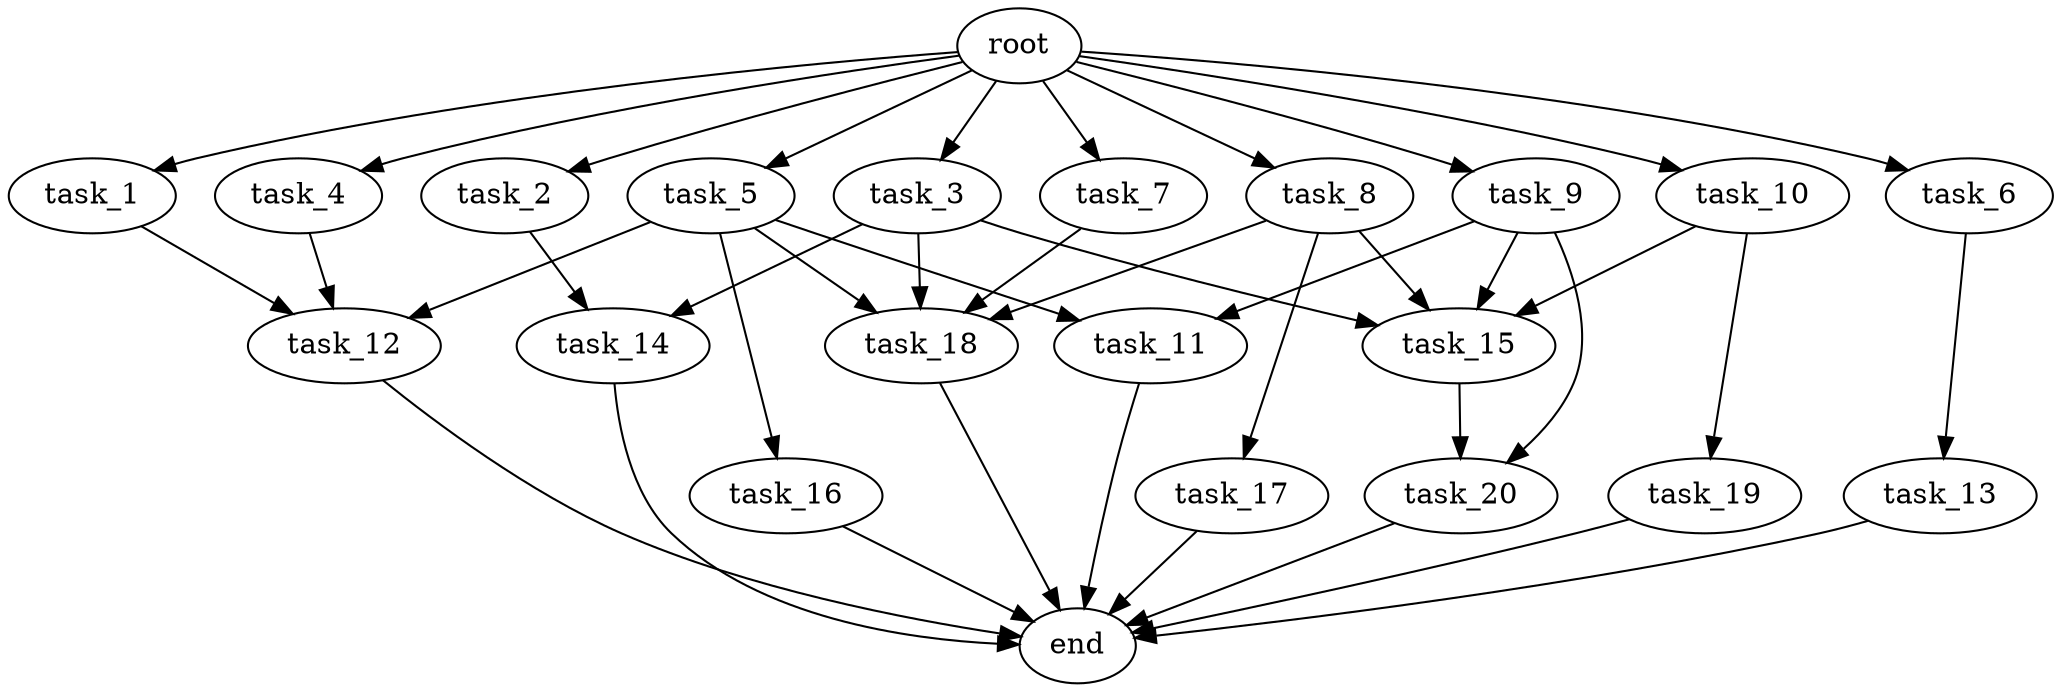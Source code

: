 digraph G {
  root [size="0.000000e+00"];
  task_1 [size="4.735715e+10"];
  task_2 [size="8.493560e+10"];
  task_3 [size="3.008063e+10"];
  task_4 [size="7.076060e+10"];
  task_5 [size="8.057956e+10"];
  task_6 [size="9.147497e+10"];
  task_7 [size="5.624297e+10"];
  task_8 [size="9.677894e+10"];
  task_9 [size="5.573310e+10"];
  task_10 [size="1.341793e+10"];
  task_11 [size="2.429342e+10"];
  task_12 [size="2.034164e+10"];
  task_13 [size="6.467412e+10"];
  task_14 [size="9.222339e+10"];
  task_15 [size="8.471487e+10"];
  task_16 [size="9.255475e+09"];
  task_17 [size="7.246123e+10"];
  task_18 [size="1.905626e+10"];
  task_19 [size="2.685347e+10"];
  task_20 [size="6.737046e+10"];
  end [size="0.000000e+00"];

  root -> task_1 [size="1.000000e-12"];
  root -> task_2 [size="1.000000e-12"];
  root -> task_3 [size="1.000000e-12"];
  root -> task_4 [size="1.000000e-12"];
  root -> task_5 [size="1.000000e-12"];
  root -> task_6 [size="1.000000e-12"];
  root -> task_7 [size="1.000000e-12"];
  root -> task_8 [size="1.000000e-12"];
  root -> task_9 [size="1.000000e-12"];
  root -> task_10 [size="1.000000e-12"];
  task_1 -> task_12 [size="6.780547e+07"];
  task_2 -> task_14 [size="4.611169e+08"];
  task_3 -> task_14 [size="4.611169e+08"];
  task_3 -> task_15 [size="2.117872e+08"];
  task_3 -> task_18 [size="4.764064e+07"];
  task_4 -> task_12 [size="6.780547e+07"];
  task_5 -> task_11 [size="1.214671e+08"];
  task_5 -> task_12 [size="6.780547e+07"];
  task_5 -> task_16 [size="9.255475e+07"];
  task_5 -> task_18 [size="4.764064e+07"];
  task_6 -> task_13 [size="6.467412e+08"];
  task_7 -> task_18 [size="4.764064e+07"];
  task_8 -> task_15 [size="2.117872e+08"];
  task_8 -> task_17 [size="7.246123e+08"];
  task_8 -> task_18 [size="4.764064e+07"];
  task_9 -> task_11 [size="1.214671e+08"];
  task_9 -> task_15 [size="2.117872e+08"];
  task_9 -> task_20 [size="3.368523e+08"];
  task_10 -> task_15 [size="2.117872e+08"];
  task_10 -> task_19 [size="2.685347e+08"];
  task_11 -> end [size="1.000000e-12"];
  task_12 -> end [size="1.000000e-12"];
  task_13 -> end [size="1.000000e-12"];
  task_14 -> end [size="1.000000e-12"];
  task_15 -> task_20 [size="3.368523e+08"];
  task_16 -> end [size="1.000000e-12"];
  task_17 -> end [size="1.000000e-12"];
  task_18 -> end [size="1.000000e-12"];
  task_19 -> end [size="1.000000e-12"];
  task_20 -> end [size="1.000000e-12"];
}
